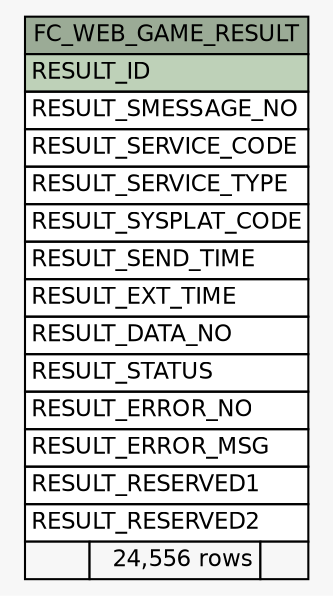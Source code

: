 // dot 2.26.0 on Linux 2.6.32-504.8.1.el6.x86_64
// SchemaSpy rev 590
digraph "FC_WEB_GAME_RESULT" {
  graph [
    rankdir="RL"
    bgcolor="#f7f7f7"
    nodesep="0.18"
    ranksep="0.46"
    fontname="Helvetica"
    fontsize="11"
  ];
  node [
    fontname="Helvetica"
    fontsize="11"
    shape="plaintext"
  ];
  edge [
    arrowsize="0.8"
  ];
  "FC_WEB_GAME_RESULT" [
    label=<
    <TABLE BORDER="0" CELLBORDER="1" CELLSPACING="0" BGCOLOR="#ffffff">
      <TR><TD COLSPAN="3" BGCOLOR="#9bab96" ALIGN="CENTER">FC_WEB_GAME_RESULT</TD></TR>
      <TR><TD PORT="RESULT_ID" COLSPAN="3" BGCOLOR="#bed1b8" ALIGN="LEFT">RESULT_ID</TD></TR>
      <TR><TD PORT="RESULT_SMESSAGE_NO" COLSPAN="3" ALIGN="LEFT">RESULT_SMESSAGE_NO</TD></TR>
      <TR><TD PORT="RESULT_SERVICE_CODE" COLSPAN="3" ALIGN="LEFT">RESULT_SERVICE_CODE</TD></TR>
      <TR><TD PORT="RESULT_SERVICE_TYPE" COLSPAN="3" ALIGN="LEFT">RESULT_SERVICE_TYPE</TD></TR>
      <TR><TD PORT="RESULT_SYSPLAT_CODE" COLSPAN="3" ALIGN="LEFT">RESULT_SYSPLAT_CODE</TD></TR>
      <TR><TD PORT="RESULT_SEND_TIME" COLSPAN="3" ALIGN="LEFT">RESULT_SEND_TIME</TD></TR>
      <TR><TD PORT="RESULT_EXT_TIME" COLSPAN="3" ALIGN="LEFT">RESULT_EXT_TIME</TD></TR>
      <TR><TD PORT="RESULT_DATA_NO" COLSPAN="3" ALIGN="LEFT">RESULT_DATA_NO</TD></TR>
      <TR><TD PORT="RESULT_STATUS" COLSPAN="3" ALIGN="LEFT">RESULT_STATUS</TD></TR>
      <TR><TD PORT="RESULT_ERROR_NO" COLSPAN="3" ALIGN="LEFT">RESULT_ERROR_NO</TD></TR>
      <TR><TD PORT="RESULT_ERROR_MSG" COLSPAN="3" ALIGN="LEFT">RESULT_ERROR_MSG</TD></TR>
      <TR><TD PORT="RESULT_RESERVED1" COLSPAN="3" ALIGN="LEFT">RESULT_RESERVED1</TD></TR>
      <TR><TD PORT="RESULT_RESERVED2" COLSPAN="3" ALIGN="LEFT">RESULT_RESERVED2</TD></TR>
      <TR><TD ALIGN="LEFT" BGCOLOR="#f7f7f7">  </TD><TD ALIGN="RIGHT" BGCOLOR="#f7f7f7">24,556 rows</TD><TD ALIGN="RIGHT" BGCOLOR="#f7f7f7">  </TD></TR>
    </TABLE>>
    URL="tables/FC_WEB_GAME_RESULT.html"
    tooltip="FC_WEB_GAME_RESULT"
  ];
}

